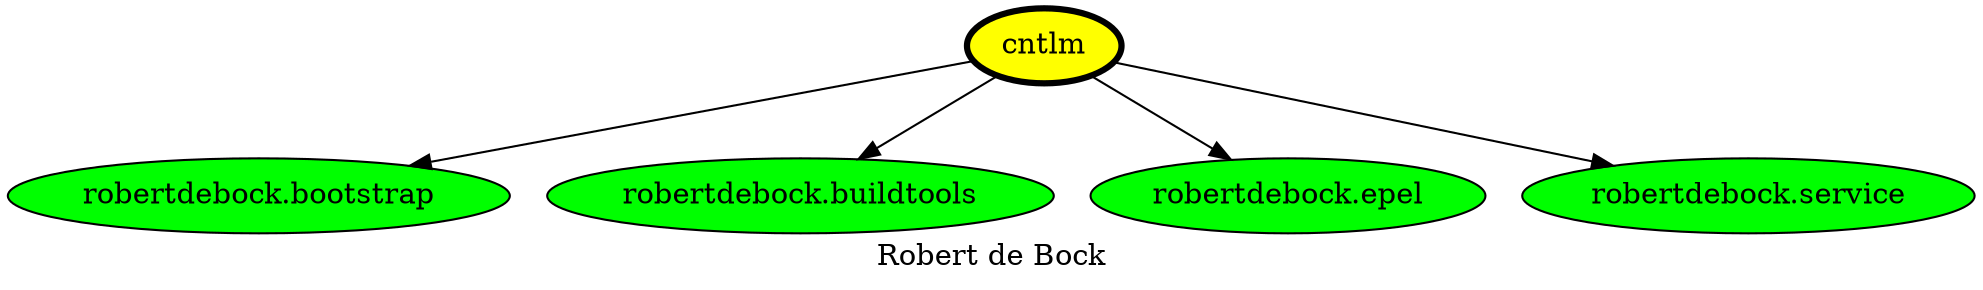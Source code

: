 digraph PhiloDilemma {
  label = "Robert de Bock" ;
  overlap=false
  {
    "cntlm" [fillcolor=yellow style=filled penwidth=3]
    "robertdebock.bootstrap" [fillcolor=green style=filled]
    "robertdebock.buildtools" [fillcolor=green style=filled]
    "robertdebock.epel" [fillcolor=green style=filled]
    "robertdebock.service" [fillcolor=green style=filled]
  }
  "cntlm" -> "robertdebock.bootstrap"
  "cntlm" -> "robertdebock.buildtools"
  "cntlm" -> "robertdebock.epel"
  "cntlm" -> "robertdebock.service"
}
